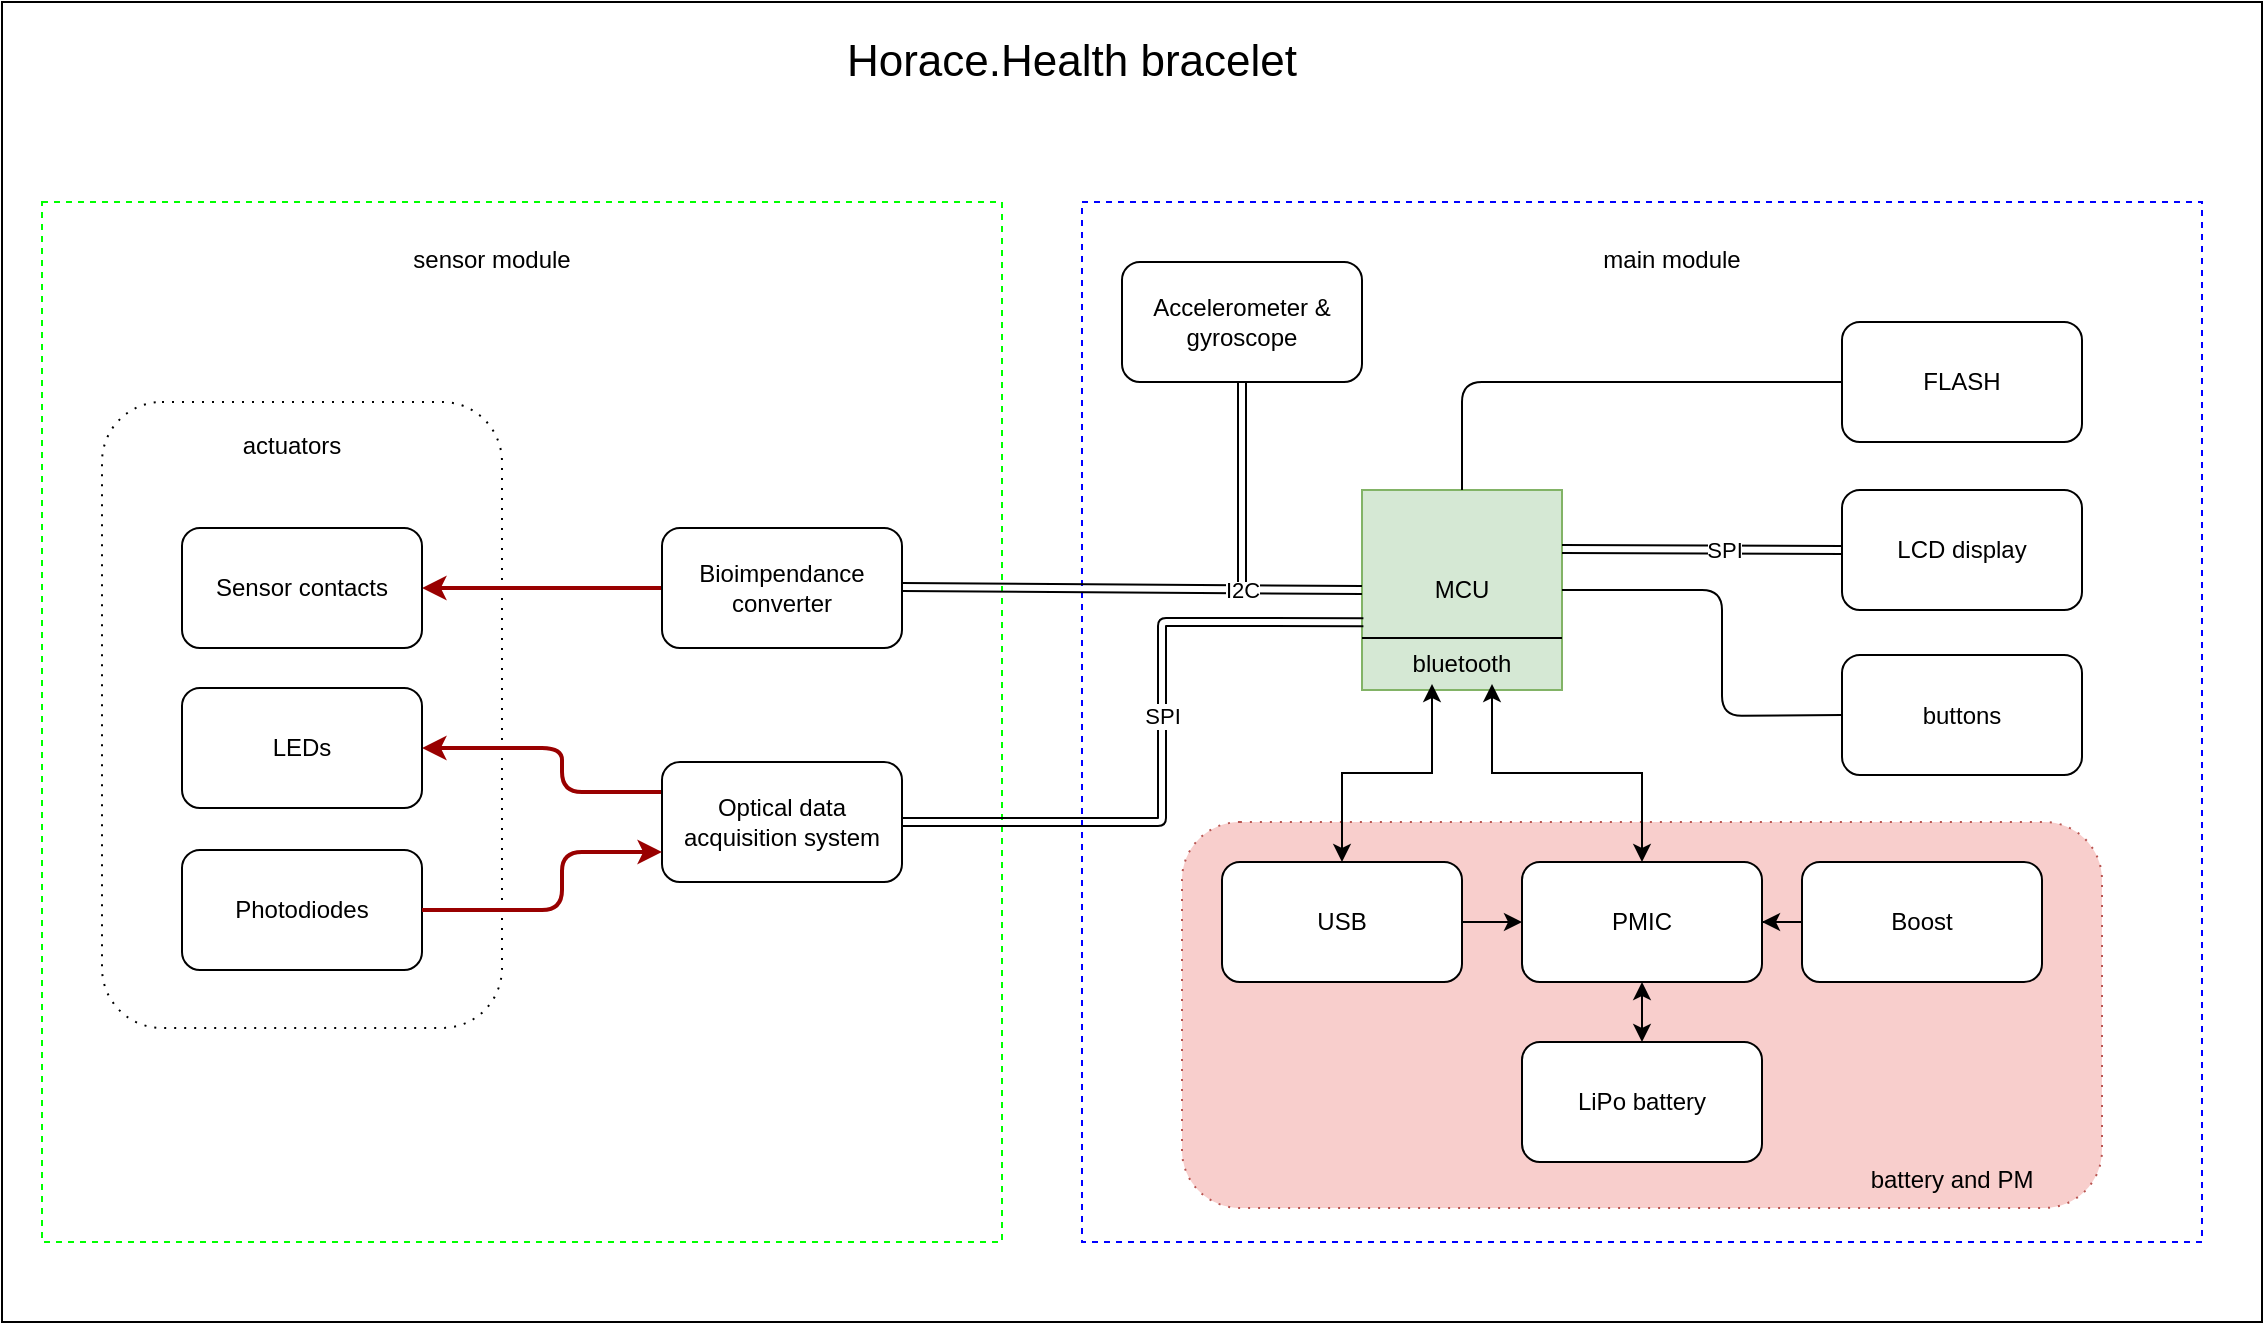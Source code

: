 <mxfile version="14.5.1" type="device"><diagram name="horace.health" id="c7558073-3199-34d8-9f00-42111426c3f3"><mxGraphModel dx="1697" dy="861" grid="1" gridSize="10" guides="1" tooltips="1" connect="1" arrows="1" fold="1" page="1" pageScale="1" pageWidth="1169" pageHeight="827" background="none" math="0" shadow="0"><root><mxCell id="0"/><mxCell id="1" parent="0"/><mxCell id="8YpFU-TR1FdMiD2u0GPq-145" value="" style="rounded=0;whiteSpace=wrap;html=1;shadow=0;glass=0;sketch=0;strokeColor=#000000;strokeWidth=1;fontSize=22;" vertex="1" parent="1"><mxGeometry x="20" y="20" width="1130" height="660" as="geometry"/></mxCell><mxCell id="8YpFU-TR1FdMiD2u0GPq-118" value="" style="rounded=0;whiteSpace=wrap;html=1;dashed=1;strokeColor=#0000FF;" vertex="1" parent="1"><mxGeometry x="560" y="120" width="560" height="520" as="geometry"/></mxCell><mxCell id="8YpFU-TR1FdMiD2u0GPq-131" value="" style="rounded=1;whiteSpace=wrap;html=1;dashed=1;dashPattern=1 4;fillColor=#f8cecc;strokeColor=#b85450;" vertex="1" parent="1"><mxGeometry x="610" y="430" width="460" height="193" as="geometry"/></mxCell><mxCell id="8YpFU-TR1FdMiD2u0GPq-105" value="" style="rounded=0;whiteSpace=wrap;html=1;dashed=1;strokeColor=#00FF00;" vertex="1" parent="1"><mxGeometry x="40" y="120" width="480" height="520" as="geometry"/></mxCell><mxCell id="8YpFU-TR1FdMiD2u0GPq-99" value="" style="rounded=1;whiteSpace=wrap;html=1;dashed=1;dashPattern=1 4;" vertex="1" parent="1"><mxGeometry x="70" y="220" width="200" height="313" as="geometry"/></mxCell><mxCell id="63" value="actuators" style="text;spacingTop=-5;align=center" parent="1" vertex="1"><mxGeometry x="150" y="233.0" width="30" height="20" as="geometry"/></mxCell><mxCell id="68" value="" style="edgeStyle=elbowEdgeStyle;elbow=horizontal;strokeColor=#990000;strokeWidth=2;exitX=0;exitY=0.25;exitDx=0;exitDy=0;entryX=1;entryY=0.5;entryDx=0;entryDy=0;" parent="1" source="8YpFU-TR1FdMiD2u0GPq-101" target="8YpFU-TR1FdMiD2u0GPq-97" edge="1"><mxGeometry width="100" height="100" relative="1" as="geometry"><mxPoint x="750" y="713" as="sourcePoint"/><mxPoint x="750" y="724" as="targetPoint"/><Array as="points"><mxPoint x="300" y="400"/></Array></mxGeometry></mxCell><mxCell id="69" value="" style="edgeStyle=segmentEdgeStyle;strokeColor=#990000;strokeWidth=2;entryX=1;entryY=0.5;entryDx=0;entryDy=0;exitX=0;exitY=0.5;exitDx=0;exitDy=0;" parent="1" source="8YpFU-TR1FdMiD2u0GPq-100" target="8YpFU-TR1FdMiD2u0GPq-96" edge="1"><mxGeometry width="100" height="100" relative="1" as="geometry"><mxPoint x="700" y="724" as="sourcePoint"/><mxPoint x="620" y="593" as="targetPoint"/><Array as="points"><mxPoint x="470" y="313"/><mxPoint x="470" y="313"/></Array></mxGeometry></mxCell><mxCell id="8YpFU-TR1FdMiD2u0GPq-96" value="Sensor contacts" style="rounded=1;whiteSpace=wrap;html=1;" vertex="1" parent="1"><mxGeometry x="110" y="283" width="120" height="60" as="geometry"/></mxCell><mxCell id="8YpFU-TR1FdMiD2u0GPq-97" value="LEDs" style="rounded=1;whiteSpace=wrap;html=1;" vertex="1" parent="1"><mxGeometry x="110" y="363" width="120" height="60" as="geometry"/></mxCell><mxCell id="8YpFU-TR1FdMiD2u0GPq-98" value="Photodiodes" style="rounded=1;whiteSpace=wrap;html=1;" vertex="1" parent="1"><mxGeometry x="110" y="444" width="120" height="60" as="geometry"/></mxCell><mxCell id="8YpFU-TR1FdMiD2u0GPq-100" value="Bioimpendance&lt;br&gt;converter" style="rounded=1;whiteSpace=wrap;html=1;" vertex="1" parent="1"><mxGeometry x="350" y="283" width="120" height="60" as="geometry"/></mxCell><mxCell id="8YpFU-TR1FdMiD2u0GPq-101" value="Optical data acquisition system" style="rounded=1;whiteSpace=wrap;html=1;" vertex="1" parent="1"><mxGeometry x="350" y="400" width="120" height="60" as="geometry"/></mxCell><mxCell id="8YpFU-TR1FdMiD2u0GPq-104" value="" style="edgeStyle=elbowEdgeStyle;elbow=horizontal;strokeColor=#990000;strokeWidth=2;entryX=0;entryY=0.75;entryDx=0;entryDy=0;exitX=1;exitY=0.5;exitDx=0;exitDy=0;" edge="1" parent="1" source="8YpFU-TR1FdMiD2u0GPq-98" target="8YpFU-TR1FdMiD2u0GPq-101"><mxGeometry width="100" height="100" relative="1" as="geometry"><mxPoint x="380" y="425" as="sourcePoint"/><mxPoint x="330" y="480" as="targetPoint"/><Array as="points"><mxPoint x="300" y="460"/></Array></mxGeometry></mxCell><mxCell id="8YpFU-TR1FdMiD2u0GPq-106" value="sensor module" style="text;spacingTop=-5;align=center" vertex="1" parent="1"><mxGeometry x="250" y="140.0" width="30" height="20" as="geometry"/></mxCell><mxCell id="8YpFU-TR1FdMiD2u0GPq-109" value="MCU" style="rounded=0;whiteSpace=wrap;html=1;strokeColor=#82b366;fillColor=#d5e8d4;" vertex="1" parent="1"><mxGeometry x="700" y="264" width="100" height="100" as="geometry"/></mxCell><mxCell id="8YpFU-TR1FdMiD2u0GPq-110" value="" style="line;strokeWidth=1;html=1;perimeter=backbonePerimeter;points=[];outlineConnect=0;" vertex="1" parent="1"><mxGeometry x="700" y="333" width="100" height="10" as="geometry"/></mxCell><mxCell id="8YpFU-TR1FdMiD2u0GPq-112" value="bluetooth" style="text;html=1;strokeColor=none;fillColor=none;align=center;verticalAlign=middle;whiteSpace=wrap;rounded=0;" vertex="1" parent="1"><mxGeometry x="720" y="341" width="60" height="20" as="geometry"/></mxCell><mxCell id="8YpFU-TR1FdMiD2u0GPq-113" value="" style="shape=link;html=1;entryX=0;entryY=0.5;entryDx=0;entryDy=0;" edge="1" parent="1" target="8YpFU-TR1FdMiD2u0GPq-109"><mxGeometry width="100" relative="1" as="geometry"><mxPoint x="470" y="312.5" as="sourcePoint"/><mxPoint x="690" y="310" as="targetPoint"/></mxGeometry></mxCell><mxCell id="8YpFU-TR1FdMiD2u0GPq-114" value="I2C" style="edgeLabel;html=1;align=center;verticalAlign=middle;resizable=0;points=[];" vertex="1" connectable="0" parent="8YpFU-TR1FdMiD2u0GPq-113"><mxGeometry x="0.215" y="-2" relative="1" as="geometry"><mxPoint x="30.02" y="-1.41" as="offset"/></mxGeometry></mxCell><mxCell id="8YpFU-TR1FdMiD2u0GPq-116" value="" style="shape=link;html=1;exitX=1;exitY=0.5;exitDx=0;exitDy=0;entryX=0.007;entryY=0.661;entryDx=0;entryDy=0;entryPerimeter=0;" edge="1" parent="1" source="8YpFU-TR1FdMiD2u0GPq-101" target="8YpFU-TR1FdMiD2u0GPq-109"><mxGeometry width="100" relative="1" as="geometry"><mxPoint x="610" y="500" as="sourcePoint"/><mxPoint x="670" y="350" as="targetPoint"/><Array as="points"><mxPoint x="600" y="430"/><mxPoint x="600" y="330"/></Array></mxGeometry></mxCell><mxCell id="8YpFU-TR1FdMiD2u0GPq-117" value="SPI" style="edgeLabel;html=1;align=center;verticalAlign=middle;resizable=0;points=[];" vertex="1" connectable="0" parent="8YpFU-TR1FdMiD2u0GPq-116"><mxGeometry x="-0.464" y="-2" relative="1" as="geometry"><mxPoint x="41" y="-55.5" as="offset"/></mxGeometry></mxCell><mxCell id="8YpFU-TR1FdMiD2u0GPq-119" value="main module" style="text;spacingTop=-5;align=center" vertex="1" parent="1"><mxGeometry x="840" y="140.0" width="30" height="20" as="geometry"/></mxCell><mxCell id="8YpFU-TR1FdMiD2u0GPq-120" value="Accelerometer &amp;amp;&lt;br&gt;gyroscope" style="rounded=1;whiteSpace=wrap;html=1;" vertex="1" parent="1"><mxGeometry x="580" y="150" width="120" height="60" as="geometry"/></mxCell><mxCell id="8YpFU-TR1FdMiD2u0GPq-121" value="" style="shape=link;html=1;exitX=0.5;exitY=1;exitDx=0;exitDy=0;" edge="1" parent="1" source="8YpFU-TR1FdMiD2u0GPq-120"><mxGeometry width="100" relative="1" as="geometry"><mxPoint x="620" y="252" as="sourcePoint"/><mxPoint x="640" y="310" as="targetPoint"/></mxGeometry></mxCell><mxCell id="8YpFU-TR1FdMiD2u0GPq-142" style="edgeStyle=orthogonalEdgeStyle;rounded=0;orthogonalLoop=1;jettySize=auto;html=1;entryX=0.25;entryY=1;entryDx=0;entryDy=0;startArrow=classic;startFill=1;fontSize=22;" edge="1" parent="1" source="8YpFU-TR1FdMiD2u0GPq-122" target="8YpFU-TR1FdMiD2u0GPq-112"><mxGeometry relative="1" as="geometry"/></mxCell><mxCell id="8YpFU-TR1FdMiD2u0GPq-122" value="USB" style="rounded=1;whiteSpace=wrap;html=1;" vertex="1" parent="1"><mxGeometry x="630" y="450" width="120" height="60" as="geometry"/></mxCell><mxCell id="8YpFU-TR1FdMiD2u0GPq-143" style="edgeStyle=orthogonalEdgeStyle;rounded=0;orthogonalLoop=1;jettySize=auto;html=1;entryX=0.75;entryY=1;entryDx=0;entryDy=0;startArrow=classic;startFill=1;fontSize=22;" edge="1" parent="1" source="8YpFU-TR1FdMiD2u0GPq-123" target="8YpFU-TR1FdMiD2u0GPq-112"><mxGeometry relative="1" as="geometry"/></mxCell><mxCell id="8YpFU-TR1FdMiD2u0GPq-123" value="PMIC" style="rounded=1;whiteSpace=wrap;html=1;" vertex="1" parent="1"><mxGeometry x="780" y="450" width="120" height="60" as="geometry"/></mxCell><mxCell id="8YpFU-TR1FdMiD2u0GPq-124" value="" style="endArrow=classic;html=1;exitX=1;exitY=0.5;exitDx=0;exitDy=0;entryX=0;entryY=0.5;entryDx=0;entryDy=0;" edge="1" parent="1" source="8YpFU-TR1FdMiD2u0GPq-122" target="8YpFU-TR1FdMiD2u0GPq-123"><mxGeometry width="50" height="50" relative="1" as="geometry"><mxPoint x="390" y="480" as="sourcePoint"/><mxPoint x="440" y="430" as="targetPoint"/></mxGeometry></mxCell><mxCell id="8YpFU-TR1FdMiD2u0GPq-126" style="edgeStyle=orthogonalEdgeStyle;rounded=0;orthogonalLoop=1;jettySize=auto;html=1;" edge="1" parent="1" source="8YpFU-TR1FdMiD2u0GPq-125" target="8YpFU-TR1FdMiD2u0GPq-123"><mxGeometry relative="1" as="geometry"/></mxCell><mxCell id="8YpFU-TR1FdMiD2u0GPq-125" value="Boost" style="rounded=1;whiteSpace=wrap;html=1;" vertex="1" parent="1"><mxGeometry x="920" y="450" width="120" height="60" as="geometry"/></mxCell><mxCell id="8YpFU-TR1FdMiD2u0GPq-140" style="edgeStyle=orthogonalEdgeStyle;rounded=0;orthogonalLoop=1;jettySize=auto;html=1;startArrow=classic;startFill=1;fontSize=22;" edge="1" parent="1" source="8YpFU-TR1FdMiD2u0GPq-127" target="8YpFU-TR1FdMiD2u0GPq-123"><mxGeometry relative="1" as="geometry"/></mxCell><mxCell id="8YpFU-TR1FdMiD2u0GPq-127" value="LiPo battery" style="rounded=1;whiteSpace=wrap;html=1;" vertex="1" parent="1"><mxGeometry x="780" y="540" width="120" height="60" as="geometry"/></mxCell><mxCell id="8YpFU-TR1FdMiD2u0GPq-130" value="FLASH" style="rounded=1;whiteSpace=wrap;html=1;" vertex="1" parent="1"><mxGeometry x="940" y="180" width="120" height="60" as="geometry"/></mxCell><mxCell id="8YpFU-TR1FdMiD2u0GPq-132" value="battery and PM" style="text;spacingTop=-5;align=center" vertex="1" parent="1"><mxGeometry x="980" y="600.0" width="30" height="20" as="geometry"/></mxCell><mxCell id="8YpFU-TR1FdMiD2u0GPq-133" value="LCD display" style="rounded=1;whiteSpace=wrap;html=1;" vertex="1" parent="1"><mxGeometry x="940" y="264" width="120" height="60" as="geometry"/></mxCell><mxCell id="8YpFU-TR1FdMiD2u0GPq-134" value="buttons" style="rounded=1;whiteSpace=wrap;html=1;" vertex="1" parent="1"><mxGeometry x="940" y="346.5" width="120" height="60" as="geometry"/></mxCell><mxCell id="8YpFU-TR1FdMiD2u0GPq-135" value="" style="endArrow=none;html=1;exitX=1;exitY=0.5;exitDx=0;exitDy=0;entryX=0;entryY=0.5;entryDx=0;entryDy=0;" edge="1" parent="1" source="8YpFU-TR1FdMiD2u0GPq-109" target="8YpFU-TR1FdMiD2u0GPq-134"><mxGeometry width="50" height="50" relative="1" as="geometry"><mxPoint x="390" y="490" as="sourcePoint"/><mxPoint x="440" y="440" as="targetPoint"/><Array as="points"><mxPoint x="880" y="314"/><mxPoint x="880" y="377"/></Array></mxGeometry></mxCell><mxCell id="8YpFU-TR1FdMiD2u0GPq-136" value="" style="endArrow=none;html=1;exitX=0;exitY=0.5;exitDx=0;exitDy=0;entryX=0.5;entryY=0;entryDx=0;entryDy=0;" edge="1" parent="1" source="8YpFU-TR1FdMiD2u0GPq-130" target="8YpFU-TR1FdMiD2u0GPq-109"><mxGeometry width="50" height="50" relative="1" as="geometry"><mxPoint x="390" y="490" as="sourcePoint"/><mxPoint x="440" y="440" as="targetPoint"/><Array as="points"><mxPoint x="750" y="210"/></Array></mxGeometry></mxCell><mxCell id="8YpFU-TR1FdMiD2u0GPq-137" value="" style="shape=link;html=1;startArrow=classic;startFill=1;entryX=0;entryY=0.5;entryDx=0;entryDy=0;" edge="1" parent="1" target="8YpFU-TR1FdMiD2u0GPq-133"><mxGeometry width="100" relative="1" as="geometry"><mxPoint x="800" y="293.5" as="sourcePoint"/><mxPoint x="900" y="293.5" as="targetPoint"/></mxGeometry></mxCell><mxCell id="8YpFU-TR1FdMiD2u0GPq-138" value="SPI" style="edgeLabel;html=1;align=center;verticalAlign=middle;resizable=0;points=[];" vertex="1" connectable="0" parent="8YpFU-TR1FdMiD2u0GPq-137"><mxGeometry x="0.153" relative="1" as="geometry"><mxPoint as="offset"/></mxGeometry></mxCell><mxCell id="8YpFU-TR1FdMiD2u0GPq-139" value="Horace.Health bracelet" style="text;html=1;strokeColor=none;fillColor=none;align=center;verticalAlign=middle;whiteSpace=wrap;rounded=0;fontSize=22;" vertex="1" parent="1"><mxGeometry x="340" y="40" width="430" height="20" as="geometry"/></mxCell></root></mxGraphModel></diagram></mxfile>